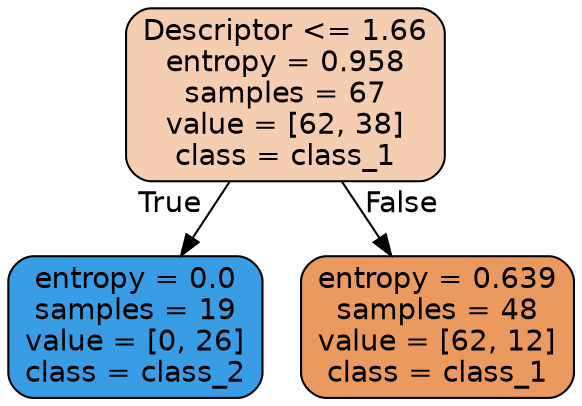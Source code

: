digraph Tree {
node [shape=box, style="filled, rounded", color="black", fontname="helvetica"] ;
edge [fontname="helvetica"] ;
0 [label="Descriptor <= 1.66\nentropy = 0.958\nsamples = 67\nvalue = [62, 38]\nclass = class_1", fillcolor="#f5ceb2"] ;
1 [label="entropy = 0.0\nsamples = 19\nvalue = [0, 26]\nclass = class_2", fillcolor="#399de5"] ;
0 -> 1 [labeldistance=2.5, labelangle=45, headlabel="True"] ;
2 [label="entropy = 0.639\nsamples = 48\nvalue = [62, 12]\nclass = class_1", fillcolor="#ea995f"] ;
0 -> 2 [labeldistance=2.5, labelangle=-45, headlabel="False"] ;
}